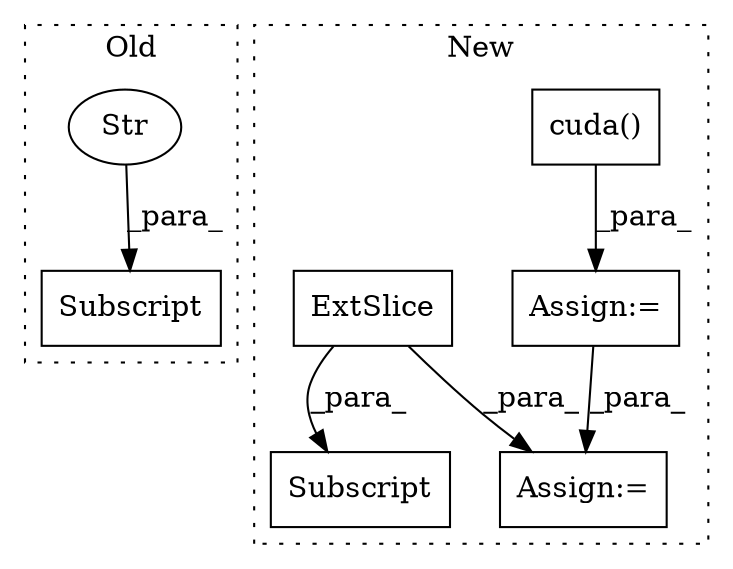 digraph G {
subgraph cluster0 {
1 [label="Subscript" a="63" s="2058,0" l="28,0" shape="box"];
4 [label="Str" a="66" s="2065" l="20" shape="ellipse"];
label = "Old";
style="dotted";
}
subgraph cluster1 {
2 [label="cuda()" a="75" s="1984" l="19" shape="box"];
3 [label="Assign:=" a="68" s="2432" l="3" shape="box"];
5 [label="Assign:=" a="68" s="2246" l="3" shape="box"];
6 [label="ExtSlice" a="85" s="2210" l="14" shape="box"];
7 [label="Subscript" a="63" s="2210,0" l="21,0" shape="box"];
label = "New";
style="dotted";
}
2 -> 5 [label="_para_"];
4 -> 1 [label="_para_"];
5 -> 3 [label="_para_"];
6 -> 3 [label="_para_"];
6 -> 7 [label="_para_"];
}